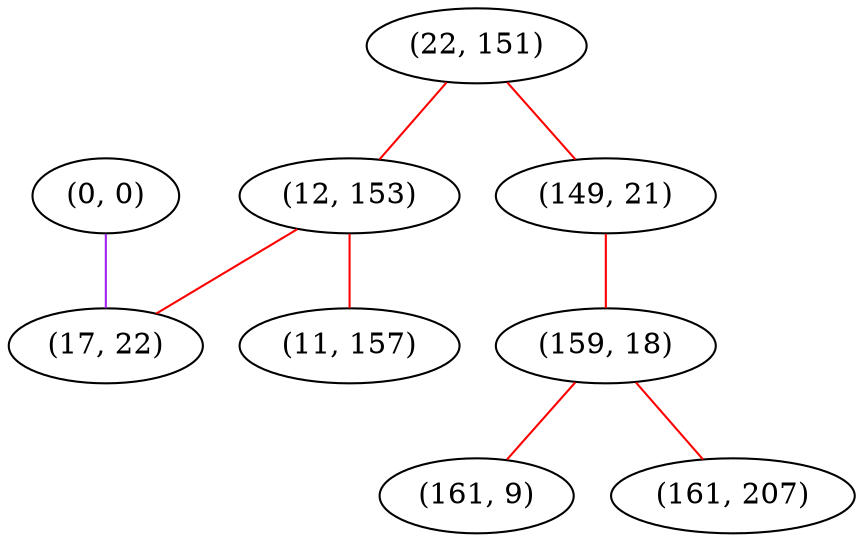 graph "" {
"(0, 0)";
"(22, 151)";
"(149, 21)";
"(159, 18)";
"(12, 153)";
"(11, 157)";
"(17, 22)";
"(161, 9)";
"(161, 207)";
"(0, 0)" -- "(17, 22)"  [color=purple, key=0, weight=4];
"(22, 151)" -- "(12, 153)"  [color=red, key=0, weight=1];
"(22, 151)" -- "(149, 21)"  [color=red, key=0, weight=1];
"(149, 21)" -- "(159, 18)"  [color=red, key=0, weight=1];
"(159, 18)" -- "(161, 9)"  [color=red, key=0, weight=1];
"(159, 18)" -- "(161, 207)"  [color=red, key=0, weight=1];
"(12, 153)" -- "(17, 22)"  [color=red, key=0, weight=1];
"(12, 153)" -- "(11, 157)"  [color=red, key=0, weight=1];
}
